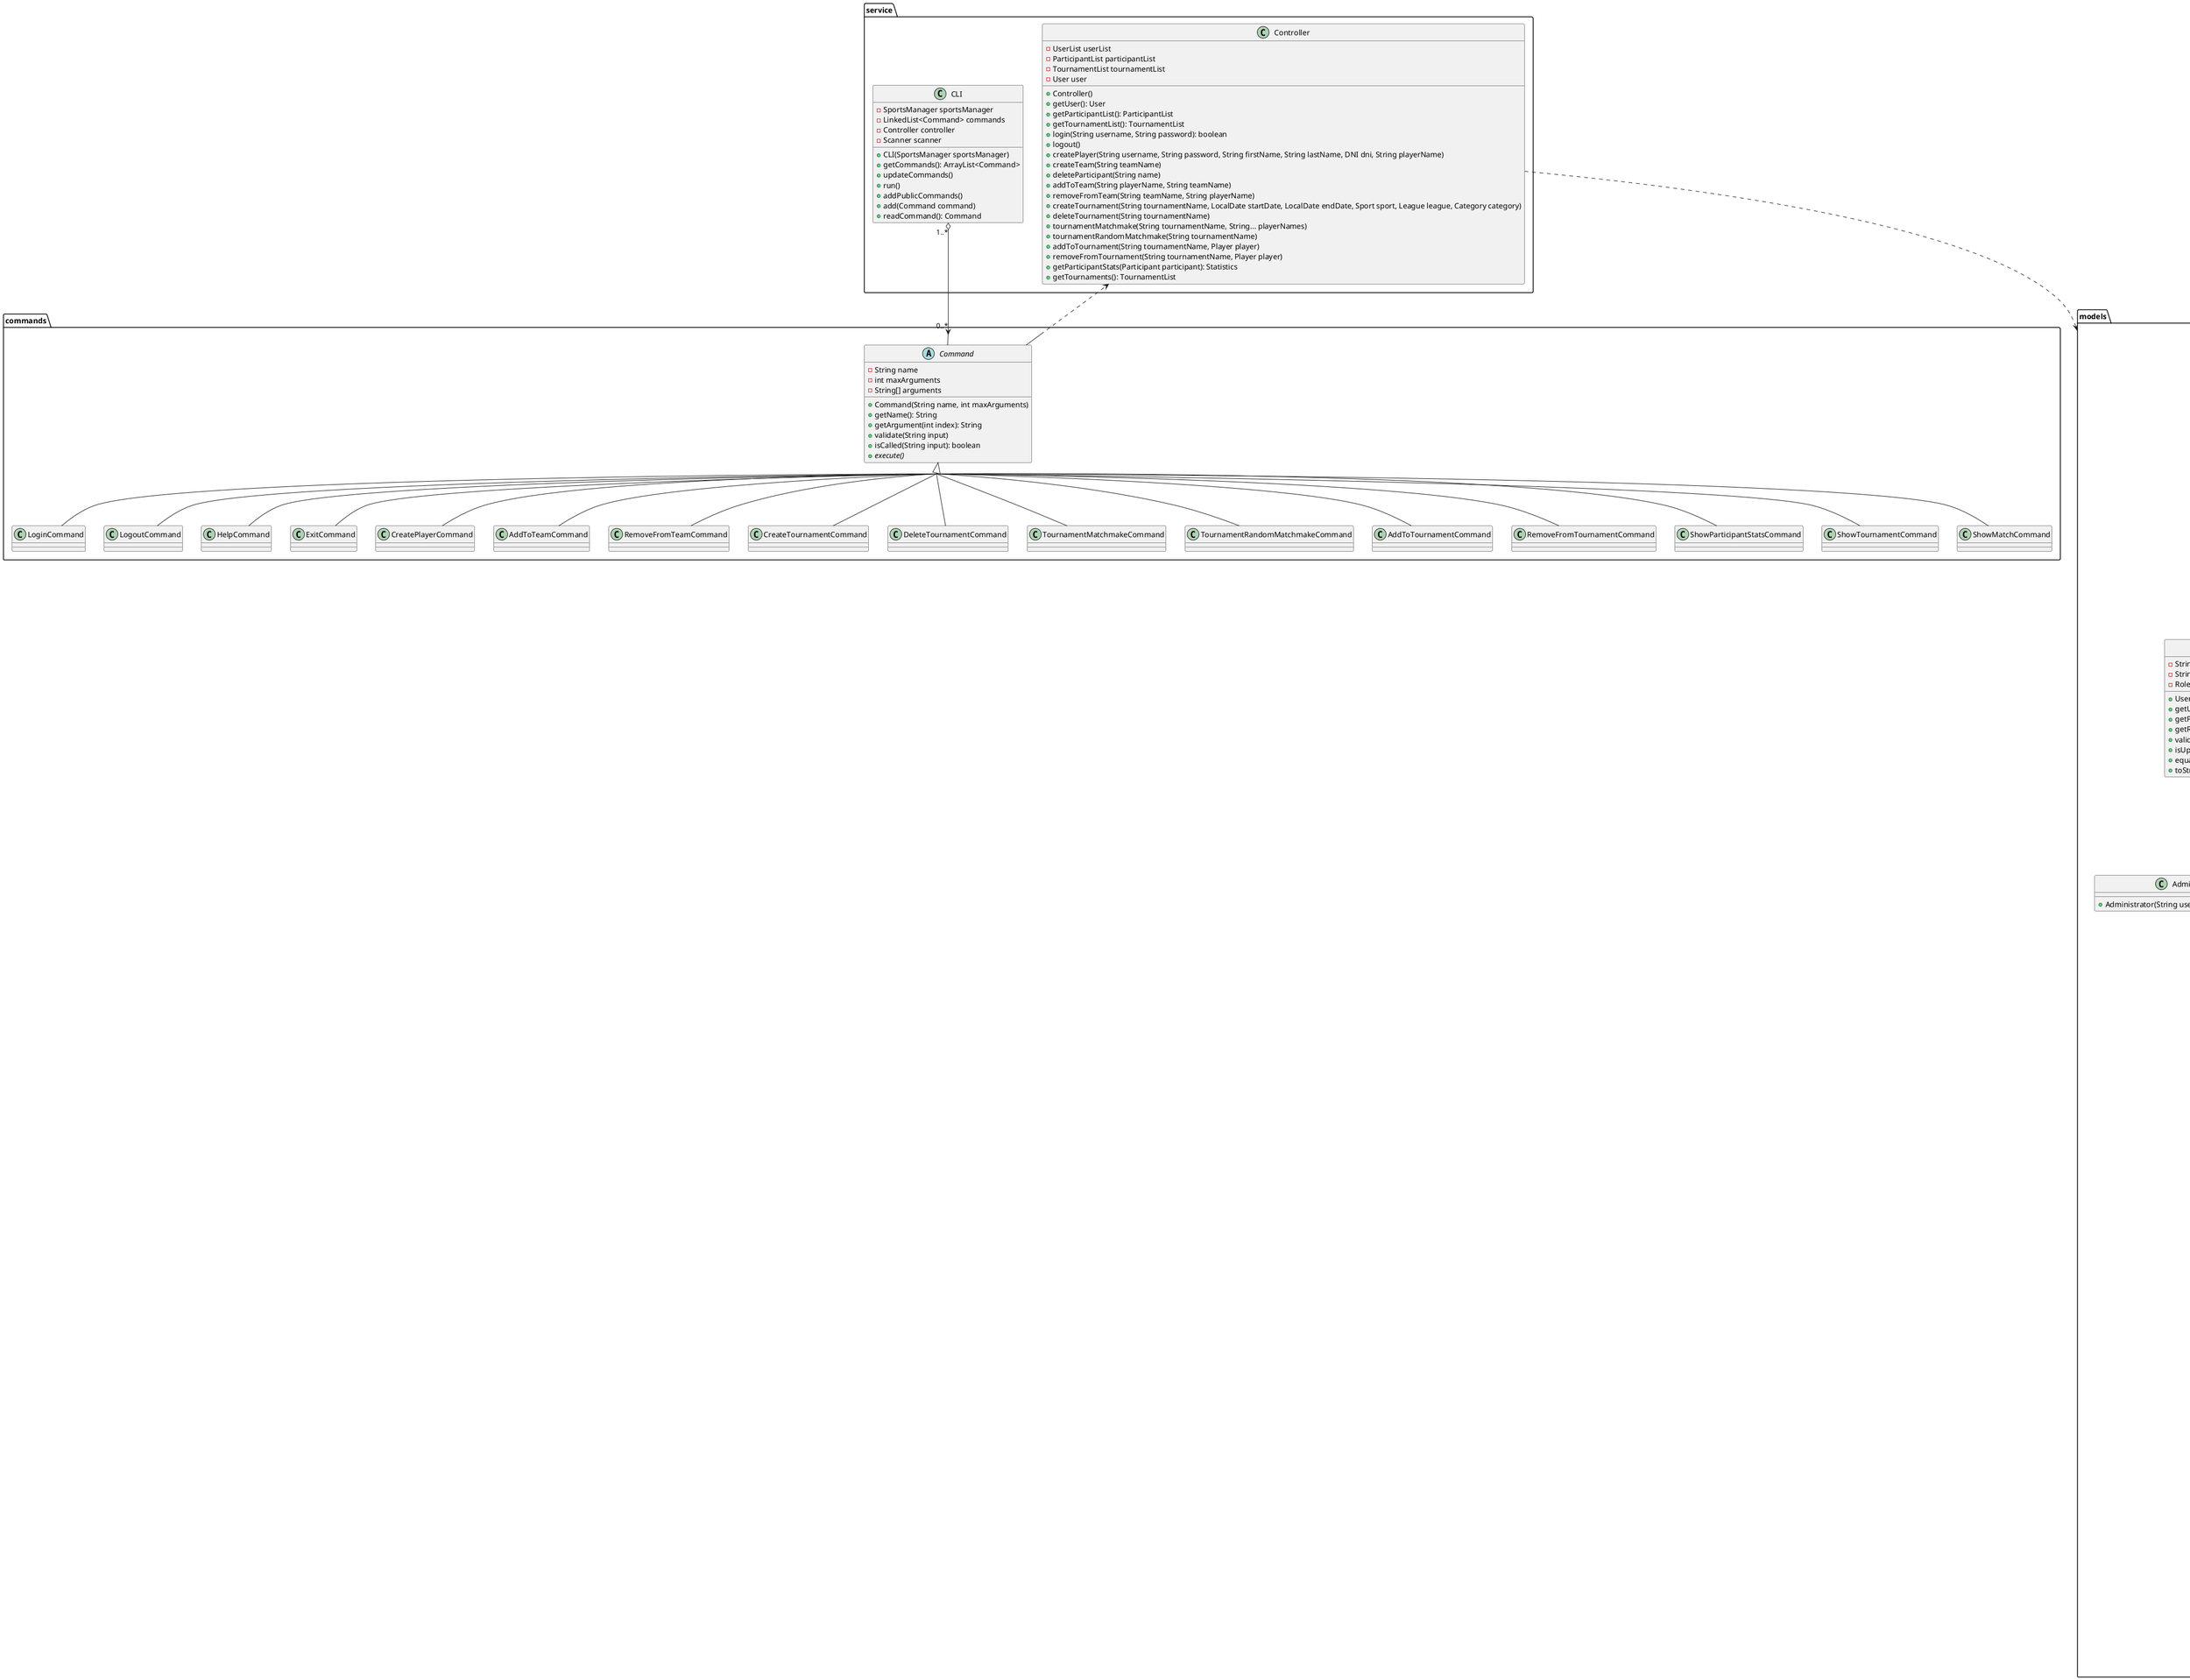 @startuml
skinparam groupInheritance 4

package models {
    class User {
        - String username
        - String password
        - Role role
        + User(String username, String password, Role role)
        + getUsername(): String
        + getPassword(): String
        + getRole(): Role
        + validate(String password): boolean
        + isUpmEmail(String email): boolean
        + equals(Object object): boolean
        + toString(): String
    }

    class Administrator extends User {
        + Administrator(String username, String password)
    }

    enum Role {
        ADMIN,
        PLAYER
    }

    class DNI {
        - String dni
        + getValue(): String
        + {static} isValidDNI(dni): boolean
        + toString(): String
    }

    class Player extends User implements Participant {
        - String firstName
        - String lastName
        - DNI dni
        - String adminName
        - Statistics stats
        + Player(String username, String password, String firstName,
        String lastName, DNI dni, User admin)
        + getName(): String
        + getDni(): DNI
        + getStats(): Statistics
        + setStats(Statistics stats)
        + getChildren(): ArrayList<Participant>
        + toString(): String
    }

    class Team implements Participant {
        - String name
        - String adminName
        - ArrayList<Participant> children
        - Statistics stats
        + Team(String name, Statistics statistics, String adminName)
        + Team(String name, String adminName)
        + add(Participant participant)
        + remove(Participant participant)
        + getName(): String
        + getStats(): Statistics
        + setStats(Statistics stats)
        + getChildren(): ArrayList<Participant>
        + toString(): String
    }

    interface Participant {
        + getName(): String
        + getStats(): Statistics
        + setStats(Statistics stats)
        + getChildren(): ArrayList<Participant>
    }

    class Statistics {
        - EnumMap<Category, Double> statistics
        + Statistics()
        + setStatistic(Category category, double value)
        + get(Category category): double
    }

    enum Category {
        POINTS_SCORED,
        MATCHES_WON,
        ASSIST_POINTS,
        TOURNAMENTS_WON,
        MONEY_GENERATED_IN_THE_TOURNAMENT
    }

    enum Sport

    enum League

    class Tournament {
        - String name
        - LocalDate startDate
        - LocalDate endDate
        - Sport sport
        - League league
        - Category category
        - MatchList matchList
        + Tournament(String name, LocalDate startDate, LocalDate endDate,
        Sport sport, League league, Category category)
        + getCategory(): Category
        + getName(): String
        + getMatches(): MatchList
        + getSport(): Sport
        + getLeague(): League
        + getStartDate(): LocalDate
        + getEndDate(): LocalDate
        + isActive(): boolean
        + equals(Object object): boolean
    }

    class Match {
        - ParticipantList participants
        + Match(ParticipantList participantList, Collection<Participant> participants)
        + Match(ParticipantList participantList, Participant... participants)
        + getParticipants(): ParticipantList
        + contains(Participant participant): boolean
        + contains(String entityName): boolean
        + equals(Object object): boolean
    }

    abstract class List<T> {
        - LinkedList<T> elements
        + List()
        + LinkedList<T> getElements()
        + isEmpty(): boolean
        + contains(T element): boolean
        + containsAll(Collection<T> elements): boolean
        + clear()
        + remove(T element)
        + add(T element)
    }

    class UserList extends List {
        + UserList()
        + getByUsername(String username): User
        + add(User user)
        + remove(User user)
    }

    class ParticipantList extends List {
        + ParticipantList()
        + add(Participant participant)
        + remove(Participant participant)
        + getByName(String name): Participant
    }

    class MatchList extends List {
        + MatchList()
        + add(Match match)
        + remove(Match match)
        + remove(String name)
        + contains(String name): boolean
        + contains(Participant participant): boolean
        + randomize(ParticipantList participantList)
    }

    class TournamentList extends List {
        + TournamentList()
        + add(Tournament tournament)
        + remove(Tournament tournament)
    }

    User --> Role
    Player --> Statistics
    Player --> DNI
    Team "0..1" o--> "1..*" Participant
    Match *--> ParticipantList
    Tournament *--> MatchList
    Statistics "1" ..> "0..*" Category
    Tournament --> Category
    Tournament --> League
    Tournament --> Sport
    TournamentList "1" o--> "0..*" Tournament
    ParticipantList "1" o--> "0..*" Participant
    MatchList "1" o--> "0..*" Match
    UserList "1" o--> "0..*" User
}

package service {
    class CLI {
        - SportsManager sportsManager
        - LinkedList<Command> commands
        - Controller controller
        - Scanner scanner
        + CLI(SportsManager sportsManager)
        + getCommands(): ArrayList<Command>
        + updateCommands()
        + run()
        + addPublicCommands()
        + add(Command command)
        + readCommand(): Command
    }

    class Controller {
        - UserList userList
        - ParticipantList participantList
        - TournamentList tournamentList
        - User user
        + Controller()
        + getUser(): User
        + getParticipantList(): ParticipantList
        + getTournamentList(): TournamentList
        + login(String username, String password): boolean
        + logout()
        + createPlayer(String username, String password, String firstName, String lastName, DNI dni, String playerName)
        + createTeam(String teamName)
        + deleteParticipant(String name)
        + addToTeam(String playerName, String teamName)
        + removeFromTeam(String teamName, String playerName)
        + createTournament(String tournamentName, LocalDate startDate, LocalDate endDate, Sport sport, League league, Category category)
        + deleteTournament(String tournamentName)
        + tournamentMatchmake(String tournamentName, String... playerNames)
        + tournamentRandomMatchmake(String tournamentName)
        + addToTournament(String tournamentName, Player player)
        + removeFromTournament(String tournamentName, Player player)
        + getParticipantStats(Participant participant): Statistics
        + getTournaments(): TournamentList
    }

'   FIXME
'    class DisplayService {
'        + {static} show(Tournament tournament)
'        + {static} show(Match match)
'        + {static} show(Participant participant)
'    }
}

package commands {
    abstract class Command {
        - String name
        - int maxArguments
        - String[] arguments
        + Command(String name, int maxArguments)
        + getName(): String
        + getArgument(int index): String
        + validate(String input)
        + isCalled(String input): boolean
        + {abstract} execute()
    }

'TODO: fill up commands attributes and methods

Command <|-- LoginCommand
Command <|-- LogoutCommand
Command <|-- HelpCommand
Command <|-- ExitCommand
Command <|-- CreatePlayerCommand
Command <|-- AddToTeamCommand
Command <|-- RemoveFromTeamCommand
Command <|-- CreateTournamentCommand
Command <|-- DeleteTournamentCommand
Command <|-- TournamentMatchmakeCommand
Command <|-- TournamentRandomMatchmakeCommand
Command <|-- AddToTournamentCommand
Command <|-- RemoveFromTournamentCommand
Command <|-- ShowParticipantStatsCommand
Command <|-- ShowTournamentCommand
Command <|-- ShowMatchCommand

}

'TODO: add utils package ?

CLI "1..*" o--> "0..*" Command
Command ..> Controller
Controller ..> models

@enduml